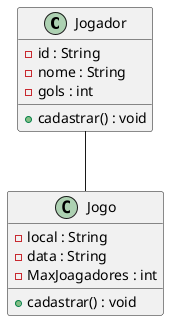 @startuml
class Jogador {
    - id : String
    - nome : String
    - gols : int
    + cadastrar() : void
}
class Jogo {
    - local : String
    - data : String
    - MaxJoagadores : int
    + cadastrar() : void
}
Jogador -- Jogo
@enduml
